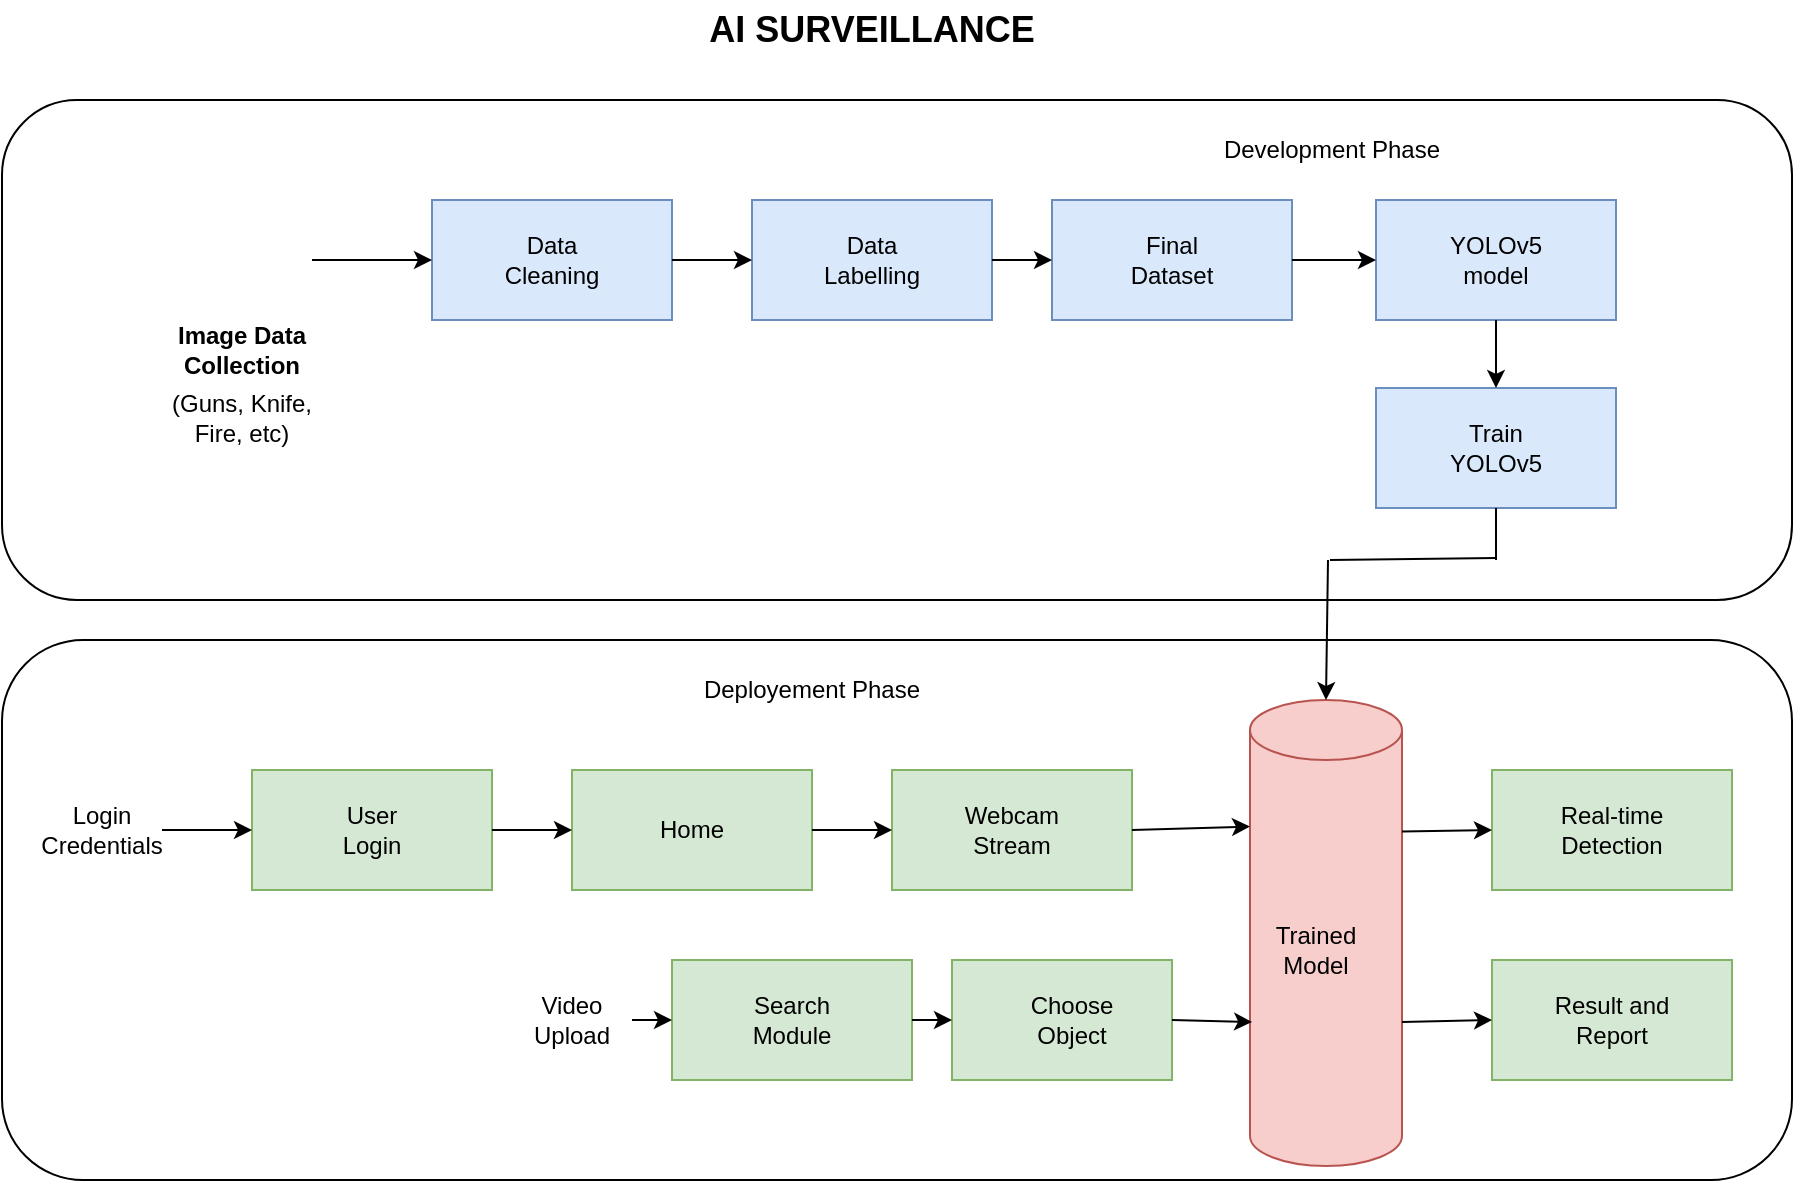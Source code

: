 <mxfile version="26.0.6">
  <diagram name="Page-1" id="MZ9oU3QtAKZmmdC_BcSL">
    <mxGraphModel dx="2217" dy="759" grid="1" gridSize="10" guides="1" tooltips="1" connect="1" arrows="1" fold="1" page="1" pageScale="1" pageWidth="850" pageHeight="1100" math="0" shadow="0">
      <root>
        <mxCell id="0" />
        <mxCell id="1" parent="0" />
        <mxCell id="Rgs6t-vMNe2nj6Mnv2io-56" value="" style="rounded=1;whiteSpace=wrap;html=1;" vertex="1" parent="1">
          <mxGeometry x="-275" y="340" width="895" height="270" as="geometry" />
        </mxCell>
        <mxCell id="Rgs6t-vMNe2nj6Mnv2io-25" value="" style="rounded=1;whiteSpace=wrap;html=1;" vertex="1" parent="1">
          <mxGeometry x="-275" y="70" width="895" height="250" as="geometry" />
        </mxCell>
        <mxCell id="Rgs6t-vMNe2nj6Mnv2io-1" value="" style="shape=image;html=1;verticalAlign=top;verticalLabelPosition=bottom;labelBackgroundColor=#ffffff;imageAspect=0;aspect=fixed;image=https://cdn4.iconfinder.com/data/icons/essentials-72/24/006_-_Image-128.png" vertex="1" parent="1">
          <mxGeometry x="-200" y="100" width="50" height="50" as="geometry" />
        </mxCell>
        <mxCell id="Rgs6t-vMNe2nj6Mnv2io-2" value="" style="shape=image;html=1;verticalAlign=top;verticalLabelPosition=bottom;labelBackgroundColor=#ffffff;imageAspect=0;aspect=fixed;image=https://cdn4.iconfinder.com/data/icons/essentials-72/24/006_-_Image-128.png" vertex="1" parent="1">
          <mxGeometry x="-190" y="110" width="50" height="50" as="geometry" />
        </mxCell>
        <mxCell id="Rgs6t-vMNe2nj6Mnv2io-3" value="" style="shape=image;html=1;verticalAlign=top;verticalLabelPosition=bottom;labelBackgroundColor=#ffffff;imageAspect=0;aspect=fixed;image=https://cdn4.iconfinder.com/data/icons/essentials-72/24/006_-_Image-128.png" vertex="1" parent="1">
          <mxGeometry x="-180" y="120" width="50" height="50" as="geometry" />
        </mxCell>
        <mxCell id="Rgs6t-vMNe2nj6Mnv2io-5" value="&lt;b&gt;Image Data Collection&lt;/b&gt;" style="text;html=1;align=center;verticalAlign=middle;whiteSpace=wrap;rounded=0;" vertex="1" parent="1">
          <mxGeometry x="-190" y="180" width="70" height="30" as="geometry" />
        </mxCell>
        <mxCell id="Rgs6t-vMNe2nj6Mnv2io-6" value="" style="rounded=0;whiteSpace=wrap;html=1;fillColor=#dae8fc;strokeColor=#6c8ebf;" vertex="1" parent="1">
          <mxGeometry x="-60" y="120" width="120" height="60" as="geometry" />
        </mxCell>
        <mxCell id="Rgs6t-vMNe2nj6Mnv2io-7" value="Data Cleaning" style="text;html=1;align=center;verticalAlign=middle;whiteSpace=wrap;rounded=0;" vertex="1" parent="1">
          <mxGeometry x="-30" y="135" width="60" height="30" as="geometry" />
        </mxCell>
        <mxCell id="Rgs6t-vMNe2nj6Mnv2io-8" value="(Guns, Knife, Fire, etc)" style="text;html=1;align=center;verticalAlign=middle;whiteSpace=wrap;rounded=0;" vertex="1" parent="1">
          <mxGeometry x="-195" y="214" width="80" height="30" as="geometry" />
        </mxCell>
        <mxCell id="Rgs6t-vMNe2nj6Mnv2io-9" value="" style="endArrow=classic;html=1;rounded=0;entryX=0;entryY=0.5;entryDx=0;entryDy=0;" edge="1" parent="1" target="Rgs6t-vMNe2nj6Mnv2io-6">
          <mxGeometry width="50" height="50" relative="1" as="geometry">
            <mxPoint x="-120" y="150" as="sourcePoint" />
            <mxPoint x="320" y="310" as="targetPoint" />
          </mxGeometry>
        </mxCell>
        <mxCell id="Rgs6t-vMNe2nj6Mnv2io-10" value="" style="rounded=0;whiteSpace=wrap;html=1;fillColor=#dae8fc;strokeColor=#6c8ebf;" vertex="1" parent="1">
          <mxGeometry x="100" y="120" width="120" height="60" as="geometry" />
        </mxCell>
        <mxCell id="Rgs6t-vMNe2nj6Mnv2io-11" value="Data Labelling" style="text;html=1;align=center;verticalAlign=middle;whiteSpace=wrap;rounded=0;" vertex="1" parent="1">
          <mxGeometry x="130" y="135" width="60" height="30" as="geometry" />
        </mxCell>
        <mxCell id="Rgs6t-vMNe2nj6Mnv2io-12" value="" style="endArrow=classic;html=1;rounded=0;entryX=0;entryY=0.5;entryDx=0;entryDy=0;exitX=1;exitY=0.5;exitDx=0;exitDy=0;" edge="1" parent="1" source="Rgs6t-vMNe2nj6Mnv2io-6" target="Rgs6t-vMNe2nj6Mnv2io-10">
          <mxGeometry width="50" height="50" relative="1" as="geometry">
            <mxPoint x="280" y="380" as="sourcePoint" />
            <mxPoint x="330" y="330" as="targetPoint" />
          </mxGeometry>
        </mxCell>
        <mxCell id="Rgs6t-vMNe2nj6Mnv2io-13" value="" style="rounded=0;whiteSpace=wrap;html=1;fillColor=#dae8fc;strokeColor=#6c8ebf;" vertex="1" parent="1">
          <mxGeometry x="250" y="120" width="120" height="60" as="geometry" />
        </mxCell>
        <mxCell id="Rgs6t-vMNe2nj6Mnv2io-14" value="Final Dataset" style="text;html=1;align=center;verticalAlign=middle;whiteSpace=wrap;rounded=0;" vertex="1" parent="1">
          <mxGeometry x="280" y="135" width="60" height="30" as="geometry" />
        </mxCell>
        <mxCell id="Rgs6t-vMNe2nj6Mnv2io-15" value="" style="endArrow=classic;html=1;rounded=0;exitX=1;exitY=0.5;exitDx=0;exitDy=0;entryX=0;entryY=0.5;entryDx=0;entryDy=0;" edge="1" parent="1" source="Rgs6t-vMNe2nj6Mnv2io-10" target="Rgs6t-vMNe2nj6Mnv2io-13">
          <mxGeometry width="50" height="50" relative="1" as="geometry">
            <mxPoint x="280" y="380" as="sourcePoint" />
            <mxPoint x="330" y="330" as="targetPoint" />
          </mxGeometry>
        </mxCell>
        <mxCell id="Rgs6t-vMNe2nj6Mnv2io-16" value="" style="rounded=0;whiteSpace=wrap;html=1;fillColor=#dae8fc;strokeColor=#6c8ebf;" vertex="1" parent="1">
          <mxGeometry x="412" y="120" width="120" height="60" as="geometry" />
        </mxCell>
        <mxCell id="Rgs6t-vMNe2nj6Mnv2io-17" value="YOLOv5 model" style="text;html=1;align=center;verticalAlign=middle;whiteSpace=wrap;rounded=0;" vertex="1" parent="1">
          <mxGeometry x="442" y="135" width="60" height="30" as="geometry" />
        </mxCell>
        <mxCell id="Rgs6t-vMNe2nj6Mnv2io-18" value="" style="endArrow=classic;html=1;rounded=0;entryX=0;entryY=0.5;entryDx=0;entryDy=0;exitX=1;exitY=0.5;exitDx=0;exitDy=0;" edge="1" parent="1" source="Rgs6t-vMNe2nj6Mnv2io-13" target="Rgs6t-vMNe2nj6Mnv2io-16">
          <mxGeometry width="50" height="50" relative="1" as="geometry">
            <mxPoint x="280" y="380" as="sourcePoint" />
            <mxPoint x="330" y="330" as="targetPoint" />
          </mxGeometry>
        </mxCell>
        <mxCell id="Rgs6t-vMNe2nj6Mnv2io-19" value="&lt;font style=&quot;font-size: 18px;&quot;&gt;&lt;b style=&quot;&quot;&gt;AI SURVEILLANCE&lt;/b&gt;&lt;/font&gt;" style="text;html=1;align=center;verticalAlign=middle;whiteSpace=wrap;rounded=0;" vertex="1" parent="1">
          <mxGeometry x="65" y="20" width="190" height="30" as="geometry" />
        </mxCell>
        <mxCell id="Rgs6t-vMNe2nj6Mnv2io-20" value="" style="rounded=0;whiteSpace=wrap;html=1;fillColor=#dae8fc;strokeColor=#6c8ebf;" vertex="1" parent="1">
          <mxGeometry x="412" y="214" width="120" height="60" as="geometry" />
        </mxCell>
        <mxCell id="Rgs6t-vMNe2nj6Mnv2io-21" value="Train YOLOv5" style="text;html=1;align=center;verticalAlign=middle;whiteSpace=wrap;rounded=0;" vertex="1" parent="1">
          <mxGeometry x="442" y="229" width="60" height="30" as="geometry" />
        </mxCell>
        <mxCell id="Rgs6t-vMNe2nj6Mnv2io-22" value="" style="endArrow=classic;html=1;rounded=0;exitX=0.5;exitY=1;exitDx=0;exitDy=0;entryX=0.5;entryY=0;entryDx=0;entryDy=0;" edge="1" parent="1" source="Rgs6t-vMNe2nj6Mnv2io-16" target="Rgs6t-vMNe2nj6Mnv2io-20">
          <mxGeometry width="50" height="50" relative="1" as="geometry">
            <mxPoint x="280" y="370" as="sourcePoint" />
            <mxPoint x="330" y="320" as="targetPoint" />
          </mxGeometry>
        </mxCell>
        <mxCell id="Rgs6t-vMNe2nj6Mnv2io-23" value="" style="shape=cylinder3;whiteSpace=wrap;html=1;boundedLbl=1;backgroundOutline=1;size=15;fillColor=#f8cecc;strokeColor=#b85450;" vertex="1" parent="1">
          <mxGeometry x="349" y="370" width="76" height="233" as="geometry" />
        </mxCell>
        <mxCell id="Rgs6t-vMNe2nj6Mnv2io-24" value="Development Phase" style="text;html=1;align=center;verticalAlign=middle;whiteSpace=wrap;rounded=0;" vertex="1" parent="1">
          <mxGeometry x="320" y="80" width="140" height="30" as="geometry" />
        </mxCell>
        <mxCell id="Rgs6t-vMNe2nj6Mnv2io-26" value="Login Credentials" style="text;html=1;align=center;verticalAlign=middle;whiteSpace=wrap;rounded=0;" vertex="1" parent="1">
          <mxGeometry x="-255" y="420" width="60" height="30" as="geometry" />
        </mxCell>
        <mxCell id="Rgs6t-vMNe2nj6Mnv2io-27" value="" style="rounded=0;whiteSpace=wrap;html=1;fillColor=#d5e8d4;strokeColor=#82b366;" vertex="1" parent="1">
          <mxGeometry x="-150" y="405" width="120" height="60" as="geometry" />
        </mxCell>
        <mxCell id="Rgs6t-vMNe2nj6Mnv2io-28" value="User Login" style="text;html=1;align=center;verticalAlign=middle;whiteSpace=wrap;rounded=0;" vertex="1" parent="1">
          <mxGeometry x="-120" y="420" width="60" height="30" as="geometry" />
        </mxCell>
        <mxCell id="Rgs6t-vMNe2nj6Mnv2io-29" value="" style="endArrow=classic;html=1;rounded=0;entryX=0;entryY=0.5;entryDx=0;entryDy=0;exitX=1;exitY=0.5;exitDx=0;exitDy=0;" edge="1" parent="1" source="Rgs6t-vMNe2nj6Mnv2io-26" target="Rgs6t-vMNe2nj6Mnv2io-27">
          <mxGeometry width="50" height="50" relative="1" as="geometry">
            <mxPoint x="-280" y="520" as="sourcePoint" />
            <mxPoint x="330" y="410" as="targetPoint" />
          </mxGeometry>
        </mxCell>
        <mxCell id="Rgs6t-vMNe2nj6Mnv2io-30" value="" style="rounded=0;whiteSpace=wrap;html=1;fillColor=#d5e8d4;strokeColor=#82b366;" vertex="1" parent="1">
          <mxGeometry x="10" y="405" width="120" height="60" as="geometry" />
        </mxCell>
        <mxCell id="Rgs6t-vMNe2nj6Mnv2io-31" value="Home" style="text;html=1;align=center;verticalAlign=middle;whiteSpace=wrap;rounded=0;" vertex="1" parent="1">
          <mxGeometry x="40" y="420" width="60" height="30" as="geometry" />
        </mxCell>
        <mxCell id="Rgs6t-vMNe2nj6Mnv2io-32" value="" style="endArrow=classic;html=1;rounded=0;exitX=1;exitY=0.5;exitDx=0;exitDy=0;entryX=0;entryY=0.5;entryDx=0;entryDy=0;" edge="1" parent="1" source="Rgs6t-vMNe2nj6Mnv2io-27" target="Rgs6t-vMNe2nj6Mnv2io-30">
          <mxGeometry width="50" height="50" relative="1" as="geometry">
            <mxPoint x="280" y="460" as="sourcePoint" />
            <mxPoint x="330" y="410" as="targetPoint" />
          </mxGeometry>
        </mxCell>
        <mxCell id="Rgs6t-vMNe2nj6Mnv2io-33" value="" style="rounded=0;whiteSpace=wrap;html=1;fillColor=#d5e8d4;strokeColor=#82b366;" vertex="1" parent="1">
          <mxGeometry x="170" y="405" width="120" height="60" as="geometry" />
        </mxCell>
        <mxCell id="Rgs6t-vMNe2nj6Mnv2io-34" value="Webcam Stream" style="text;html=1;align=center;verticalAlign=middle;whiteSpace=wrap;rounded=0;" vertex="1" parent="1">
          <mxGeometry x="200" y="420" width="60" height="30" as="geometry" />
        </mxCell>
        <mxCell id="Rgs6t-vMNe2nj6Mnv2io-35" value="" style="endArrow=classic;html=1;rounded=0;entryX=0;entryY=0.5;entryDx=0;entryDy=0;exitX=1;exitY=0.5;exitDx=0;exitDy=0;" edge="1" parent="1" source="Rgs6t-vMNe2nj6Mnv2io-30" target="Rgs6t-vMNe2nj6Mnv2io-33">
          <mxGeometry width="50" height="50" relative="1" as="geometry">
            <mxPoint x="150" y="540" as="sourcePoint" />
            <mxPoint x="330" y="410" as="targetPoint" />
          </mxGeometry>
        </mxCell>
        <mxCell id="Rgs6t-vMNe2nj6Mnv2io-36" value="" style="rounded=0;whiteSpace=wrap;html=1;fillColor=#d5e8d4;strokeColor=#82b366;" vertex="1" parent="1">
          <mxGeometry x="470" y="405" width="120" height="60" as="geometry" />
        </mxCell>
        <mxCell id="Rgs6t-vMNe2nj6Mnv2io-37" value="Real-time Detection" style="text;html=1;align=center;verticalAlign=middle;whiteSpace=wrap;rounded=0;" vertex="1" parent="1">
          <mxGeometry x="500" y="420" width="60" height="30" as="geometry" />
        </mxCell>
        <mxCell id="Rgs6t-vMNe2nj6Mnv2io-38" value="" style="endArrow=classic;html=1;rounded=0;entryX=0.5;entryY=0;entryDx=0;entryDy=0;entryPerimeter=0;" edge="1" parent="1" target="Rgs6t-vMNe2nj6Mnv2io-23">
          <mxGeometry width="50" height="50" relative="1" as="geometry">
            <mxPoint x="388" y="300" as="sourcePoint" />
            <mxPoint x="330" y="410" as="targetPoint" />
          </mxGeometry>
        </mxCell>
        <mxCell id="Rgs6t-vMNe2nj6Mnv2io-39" value="" style="endArrow=none;html=1;rounded=0;entryX=0.5;entryY=1;entryDx=0;entryDy=0;" edge="1" parent="1" target="Rgs6t-vMNe2nj6Mnv2io-20">
          <mxGeometry width="50" height="50" relative="1" as="geometry">
            <mxPoint x="472" y="300" as="sourcePoint" />
            <mxPoint x="330" y="410" as="targetPoint" />
          </mxGeometry>
        </mxCell>
        <mxCell id="Rgs6t-vMNe2nj6Mnv2io-40" value="" style="endArrow=none;html=1;rounded=0;" edge="1" parent="1">
          <mxGeometry width="50" height="50" relative="1" as="geometry">
            <mxPoint x="389" y="300" as="sourcePoint" />
            <mxPoint x="472" y="299" as="targetPoint" />
          </mxGeometry>
        </mxCell>
        <mxCell id="Rgs6t-vMNe2nj6Mnv2io-41" value="Trained Model" style="text;html=1;align=center;verticalAlign=middle;whiteSpace=wrap;rounded=0;" vertex="1" parent="1">
          <mxGeometry x="352" y="480" width="60" height="30" as="geometry" />
        </mxCell>
        <mxCell id="Rgs6t-vMNe2nj6Mnv2io-42" value="" style="endArrow=classic;html=1;rounded=0;exitX=1;exitY=0.5;exitDx=0;exitDy=0;entryX=0;entryY=0;entryDx=0;entryDy=63.25;entryPerimeter=0;" edge="1" parent="1" source="Rgs6t-vMNe2nj6Mnv2io-33" target="Rgs6t-vMNe2nj6Mnv2io-23">
          <mxGeometry width="50" height="50" relative="1" as="geometry">
            <mxPoint x="280" y="590" as="sourcePoint" />
            <mxPoint x="380" y="590" as="targetPoint" />
          </mxGeometry>
        </mxCell>
        <mxCell id="Rgs6t-vMNe2nj6Mnv2io-43" value="" style="endArrow=classic;html=1;rounded=0;exitX=1;exitY=0;exitDx=0;exitDy=65.75;exitPerimeter=0;entryX=0;entryY=0.5;entryDx=0;entryDy=0;" edge="1" parent="1" source="Rgs6t-vMNe2nj6Mnv2io-23" target="Rgs6t-vMNe2nj6Mnv2io-36">
          <mxGeometry width="50" height="50" relative="1" as="geometry">
            <mxPoint x="280" y="460" as="sourcePoint" />
            <mxPoint x="400" y="550" as="targetPoint" />
          </mxGeometry>
        </mxCell>
        <mxCell id="Rgs6t-vMNe2nj6Mnv2io-44" value="Video Upload" style="text;html=1;align=center;verticalAlign=middle;whiteSpace=wrap;rounded=0;" vertex="1" parent="1">
          <mxGeometry x="-20" y="515" width="60" height="30" as="geometry" />
        </mxCell>
        <mxCell id="Rgs6t-vMNe2nj6Mnv2io-45" value="" style="rounded=0;whiteSpace=wrap;html=1;fillColor=#d5e8d4;strokeColor=#82b366;" vertex="1" parent="1">
          <mxGeometry x="60" y="500" width="120" height="60" as="geometry" />
        </mxCell>
        <mxCell id="Rgs6t-vMNe2nj6Mnv2io-46" value="Search Module" style="text;html=1;align=center;verticalAlign=middle;whiteSpace=wrap;rounded=0;" vertex="1" parent="1">
          <mxGeometry x="90" y="515" width="60" height="30" as="geometry" />
        </mxCell>
        <mxCell id="Rgs6t-vMNe2nj6Mnv2io-47" value="" style="endArrow=classic;html=1;rounded=0;entryX=0;entryY=0.5;entryDx=0;entryDy=0;" edge="1" parent="1" target="Rgs6t-vMNe2nj6Mnv2io-45">
          <mxGeometry width="50" height="50" relative="1" as="geometry">
            <mxPoint x="40" y="530" as="sourcePoint" />
            <mxPoint x="250" y="460" as="targetPoint" />
          </mxGeometry>
        </mxCell>
        <mxCell id="Rgs6t-vMNe2nj6Mnv2io-48" value="" style="rounded=0;whiteSpace=wrap;html=1;fillColor=#d5e8d4;strokeColor=#82b366;" vertex="1" parent="1">
          <mxGeometry x="200" y="500" width="110" height="60" as="geometry" />
        </mxCell>
        <mxCell id="Rgs6t-vMNe2nj6Mnv2io-49" value="Choose Object" style="text;html=1;align=center;verticalAlign=middle;whiteSpace=wrap;rounded=0;" vertex="1" parent="1">
          <mxGeometry x="230" y="515" width="60" height="30" as="geometry" />
        </mxCell>
        <mxCell id="Rgs6t-vMNe2nj6Mnv2io-50" value="" style="endArrow=classic;html=1;rounded=0;exitX=1;exitY=0.5;exitDx=0;exitDy=0;entryX=0;entryY=0.5;entryDx=0;entryDy=0;" edge="1" parent="1" source="Rgs6t-vMNe2nj6Mnv2io-45" target="Rgs6t-vMNe2nj6Mnv2io-48">
          <mxGeometry width="50" height="50" relative="1" as="geometry">
            <mxPoint x="200" y="510" as="sourcePoint" />
            <mxPoint x="250" y="460" as="targetPoint" />
          </mxGeometry>
        </mxCell>
        <mxCell id="Rgs6t-vMNe2nj6Mnv2io-52" value="" style="endArrow=classic;html=1;rounded=0;exitX=1;exitY=0.5;exitDx=0;exitDy=0;entryX=-0.039;entryY=0.691;entryDx=0;entryDy=0;entryPerimeter=0;" edge="1" parent="1" source="Rgs6t-vMNe2nj6Mnv2io-48">
          <mxGeometry width="50" height="50" relative="1" as="geometry">
            <mxPoint x="314" y="530" as="sourcePoint" />
            <mxPoint x="350.036" y="531.003" as="targetPoint" />
          </mxGeometry>
        </mxCell>
        <mxCell id="Rgs6t-vMNe2nj6Mnv2io-53" value="" style="rounded=0;whiteSpace=wrap;html=1;fillColor=#d5e8d4;strokeColor=#82b366;" vertex="1" parent="1">
          <mxGeometry x="470" y="500" width="120" height="60" as="geometry" />
        </mxCell>
        <mxCell id="Rgs6t-vMNe2nj6Mnv2io-54" value="Result and Report" style="text;html=1;align=center;verticalAlign=middle;whiteSpace=wrap;rounded=0;" vertex="1" parent="1">
          <mxGeometry x="500" y="515" width="60" height="30" as="geometry" />
        </mxCell>
        <mxCell id="Rgs6t-vMNe2nj6Mnv2io-55" value="" style="endArrow=classic;html=1;rounded=0;entryX=0;entryY=0.5;entryDx=0;entryDy=0;exitX=1;exitY=0.691;exitDx=0;exitDy=0;exitPerimeter=0;" edge="1" parent="1" source="Rgs6t-vMNe2nj6Mnv2io-23" target="Rgs6t-vMNe2nj6Mnv2io-53">
          <mxGeometry width="50" height="50" relative="1" as="geometry">
            <mxPoint x="200" y="510" as="sourcePoint" />
            <mxPoint x="250" y="460" as="targetPoint" />
          </mxGeometry>
        </mxCell>
        <mxCell id="Rgs6t-vMNe2nj6Mnv2io-57" value="Deployement Phase" style="text;html=1;align=center;verticalAlign=middle;whiteSpace=wrap;rounded=0;" vertex="1" parent="1">
          <mxGeometry x="60" y="350" width="140" height="30" as="geometry" />
        </mxCell>
      </root>
    </mxGraphModel>
  </diagram>
</mxfile>
